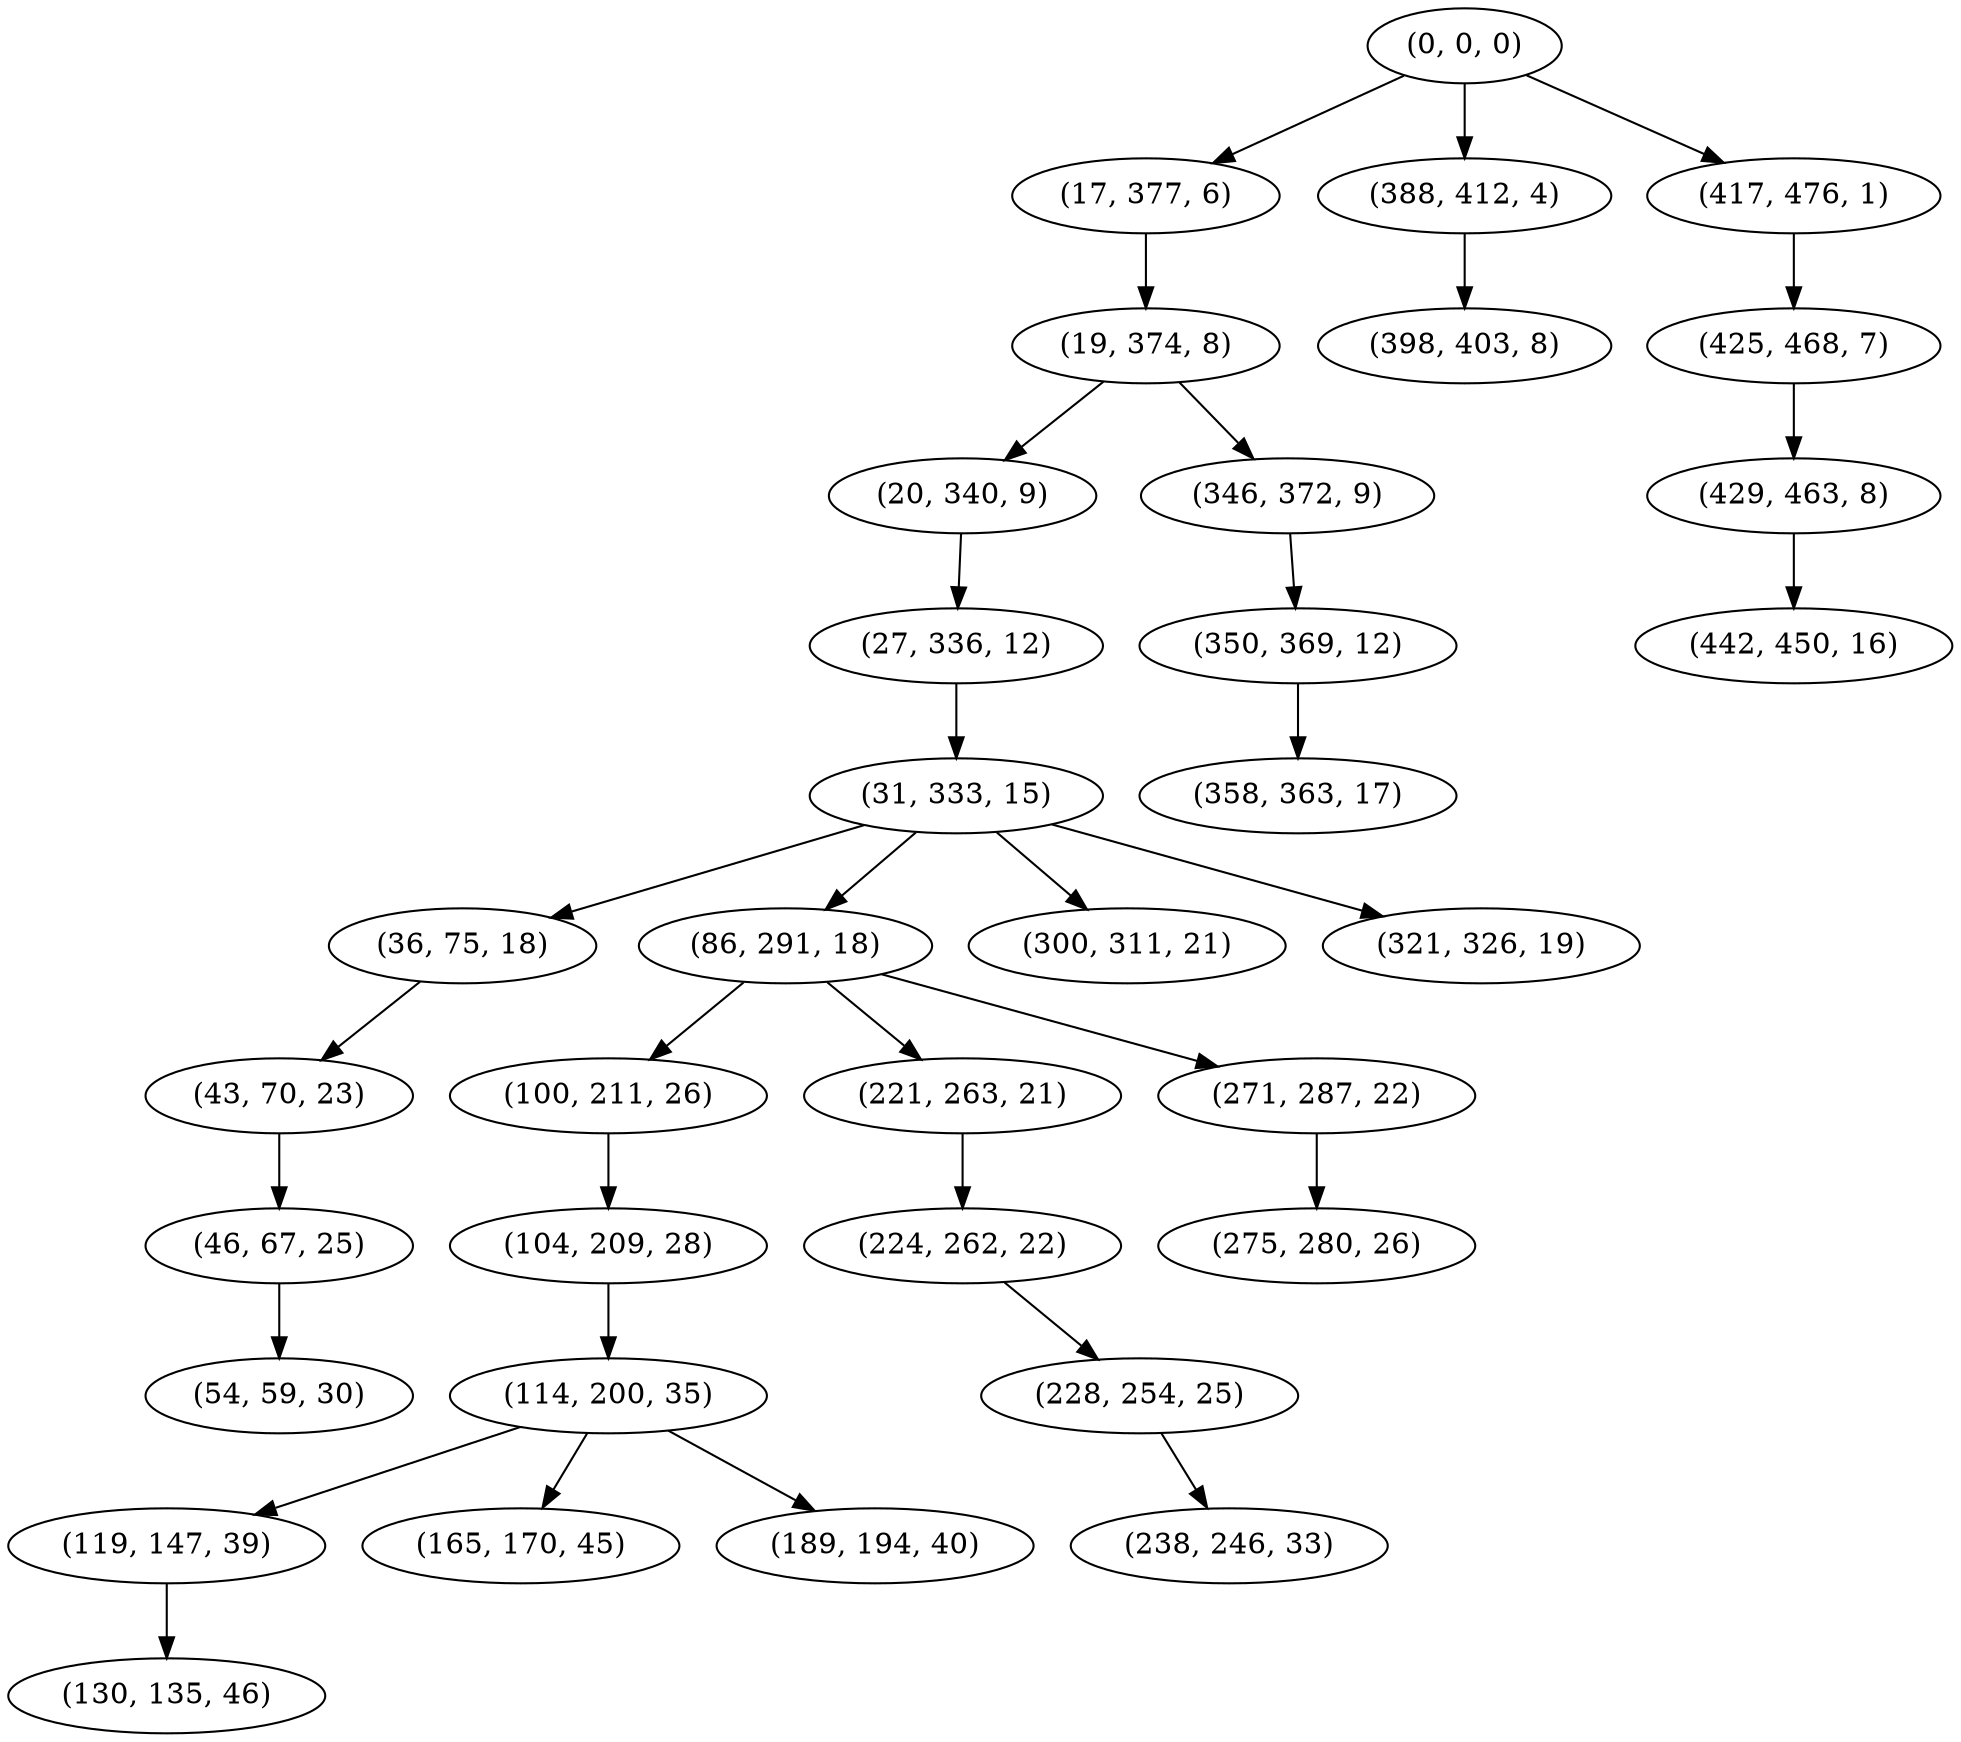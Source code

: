 digraph tree {
    "(0, 0, 0)";
    "(17, 377, 6)";
    "(19, 374, 8)";
    "(20, 340, 9)";
    "(27, 336, 12)";
    "(31, 333, 15)";
    "(36, 75, 18)";
    "(43, 70, 23)";
    "(46, 67, 25)";
    "(54, 59, 30)";
    "(86, 291, 18)";
    "(100, 211, 26)";
    "(104, 209, 28)";
    "(114, 200, 35)";
    "(119, 147, 39)";
    "(130, 135, 46)";
    "(165, 170, 45)";
    "(189, 194, 40)";
    "(221, 263, 21)";
    "(224, 262, 22)";
    "(228, 254, 25)";
    "(238, 246, 33)";
    "(271, 287, 22)";
    "(275, 280, 26)";
    "(300, 311, 21)";
    "(321, 326, 19)";
    "(346, 372, 9)";
    "(350, 369, 12)";
    "(358, 363, 17)";
    "(388, 412, 4)";
    "(398, 403, 8)";
    "(417, 476, 1)";
    "(425, 468, 7)";
    "(429, 463, 8)";
    "(442, 450, 16)";
    "(0, 0, 0)" -> "(17, 377, 6)";
    "(0, 0, 0)" -> "(388, 412, 4)";
    "(0, 0, 0)" -> "(417, 476, 1)";
    "(17, 377, 6)" -> "(19, 374, 8)";
    "(19, 374, 8)" -> "(20, 340, 9)";
    "(19, 374, 8)" -> "(346, 372, 9)";
    "(20, 340, 9)" -> "(27, 336, 12)";
    "(27, 336, 12)" -> "(31, 333, 15)";
    "(31, 333, 15)" -> "(36, 75, 18)";
    "(31, 333, 15)" -> "(86, 291, 18)";
    "(31, 333, 15)" -> "(300, 311, 21)";
    "(31, 333, 15)" -> "(321, 326, 19)";
    "(36, 75, 18)" -> "(43, 70, 23)";
    "(43, 70, 23)" -> "(46, 67, 25)";
    "(46, 67, 25)" -> "(54, 59, 30)";
    "(86, 291, 18)" -> "(100, 211, 26)";
    "(86, 291, 18)" -> "(221, 263, 21)";
    "(86, 291, 18)" -> "(271, 287, 22)";
    "(100, 211, 26)" -> "(104, 209, 28)";
    "(104, 209, 28)" -> "(114, 200, 35)";
    "(114, 200, 35)" -> "(119, 147, 39)";
    "(114, 200, 35)" -> "(165, 170, 45)";
    "(114, 200, 35)" -> "(189, 194, 40)";
    "(119, 147, 39)" -> "(130, 135, 46)";
    "(221, 263, 21)" -> "(224, 262, 22)";
    "(224, 262, 22)" -> "(228, 254, 25)";
    "(228, 254, 25)" -> "(238, 246, 33)";
    "(271, 287, 22)" -> "(275, 280, 26)";
    "(346, 372, 9)" -> "(350, 369, 12)";
    "(350, 369, 12)" -> "(358, 363, 17)";
    "(388, 412, 4)" -> "(398, 403, 8)";
    "(417, 476, 1)" -> "(425, 468, 7)";
    "(425, 468, 7)" -> "(429, 463, 8)";
    "(429, 463, 8)" -> "(442, 450, 16)";
}

